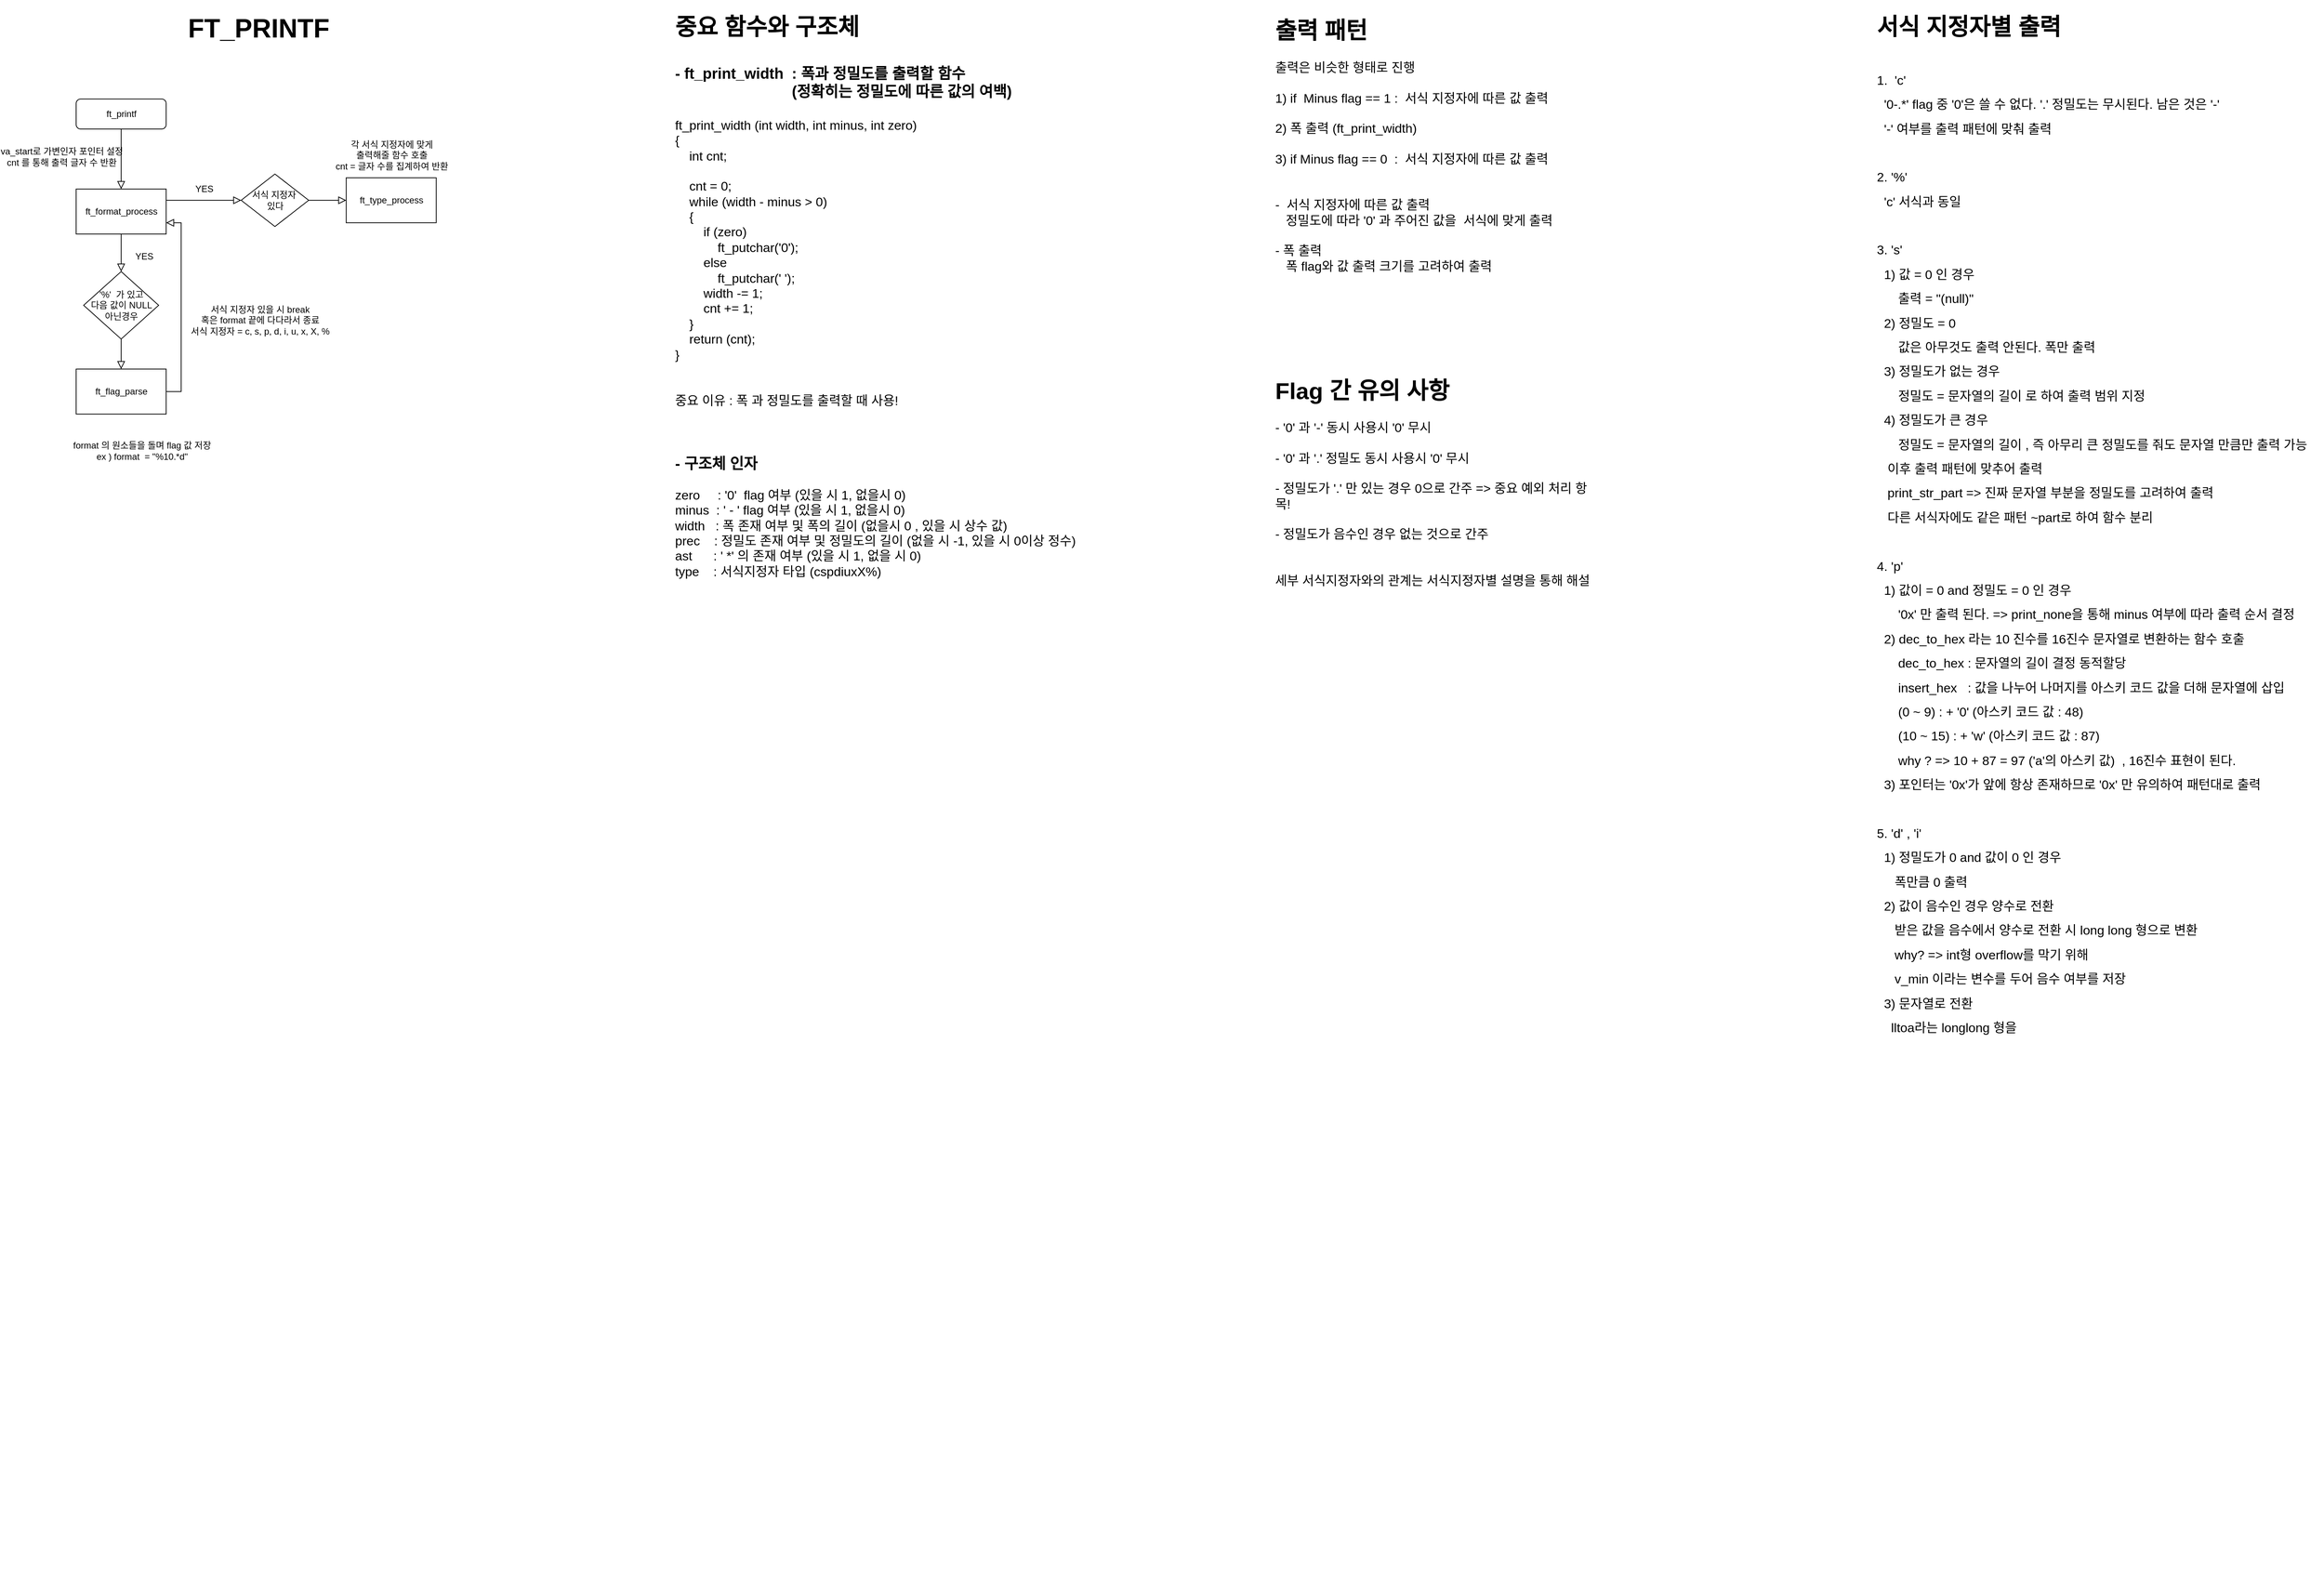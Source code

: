 <mxfile version="14.4.7" type="github">
  <diagram id="C5RBs43oDa-KdzZeNtuy" name="Page-1">
    <mxGraphModel dx="1631" dy="786" grid="1" gridSize="10" guides="1" tooltips="1" connect="1" arrows="1" fold="1" page="1" pageScale="1" pageWidth="827" pageHeight="1169" math="0" shadow="0">
      <root>
        <mxCell id="WIyWlLk6GJQsqaUBKTNV-0" />
        <mxCell id="WIyWlLk6GJQsqaUBKTNV-1" parent="WIyWlLk6GJQsqaUBKTNV-0" />
        <mxCell id="jbhYbt3t-bC4aFOuz0vU-21" value="&lt;h1&gt;&lt;font style=&quot;font-size: 31px&quot;&gt;중요 함수와 구조체&lt;/font&gt;&lt;/h1&gt;&lt;div&gt;&lt;b&gt;&lt;br&gt;&lt;/b&gt;&lt;/div&gt;&lt;div style=&quot;font-size: 20px&quot;&gt;&lt;font style=&quot;font-size: 20px&quot;&gt;&lt;b&gt;- ft_print_width&amp;nbsp; : 폭과 정밀도를 출력할 함수&amp;nbsp;&lt;/b&gt;&lt;/font&gt;&lt;/div&gt;&lt;div style=&quot;font-size: 20px&quot;&gt;&lt;font style=&quot;font-size: 20px&quot;&gt;&lt;b&gt;&amp;nbsp; &amp;nbsp; &amp;nbsp; &amp;nbsp; &amp;nbsp; &amp;nbsp; &amp;nbsp; &amp;nbsp; &amp;nbsp; &amp;nbsp; &amp;nbsp; &amp;nbsp; &amp;nbsp; &amp;nbsp; (정확히는 정밀도에 따른 값의 여백)&lt;/b&gt;&lt;/font&gt;&lt;/div&gt;&lt;div style=&quot;font-size: 20px&quot;&gt;&lt;font style=&quot;font-size: 20px&quot;&gt;&lt;br&gt;&lt;/font&gt;&lt;/div&gt;&lt;div style=&quot;font-size: 17px&quot;&gt;ft_print_width (int width, int minus, int zero)&lt;/div&gt;&lt;div style=&quot;font-size: 17px&quot;&gt;{&lt;/div&gt;&lt;div style=&quot;font-size: 17px&quot;&gt;&amp;nbsp; &amp;nbsp; int cnt;&lt;/div&gt;&lt;div style=&quot;font-size: 17px&quot;&gt;&lt;br&gt;&lt;/div&gt;&lt;div style=&quot;font-size: 17px&quot;&gt;&amp;nbsp; &amp;nbsp; cnt = 0;&lt;/div&gt;&lt;div style=&quot;font-size: 17px&quot;&gt;&amp;nbsp; &amp;nbsp; while (width - minus &amp;gt; 0)&lt;/div&gt;&lt;div style=&quot;font-size: 17px&quot;&gt;&amp;nbsp; &amp;nbsp; {&lt;/div&gt;&lt;div style=&quot;font-size: 17px&quot;&gt;&amp;nbsp; &amp;nbsp; &amp;nbsp; &amp;nbsp; if (zero)&lt;/div&gt;&lt;div style=&quot;font-size: 17px&quot;&gt;&amp;nbsp; &amp;nbsp; &amp;nbsp; &amp;nbsp; &amp;nbsp; &amp;nbsp; ft_putchar(&#39;0&#39;);&lt;/div&gt;&lt;div style=&quot;font-size: 17px&quot;&gt;&amp;nbsp; &amp;nbsp; &amp;nbsp; &amp;nbsp; else&lt;/div&gt;&lt;div style=&quot;font-size: 17px&quot;&gt;&amp;nbsp; &amp;nbsp; &amp;nbsp; &amp;nbsp; &amp;nbsp; &amp;nbsp; ft_putchar(&#39; &#39;);&lt;/div&gt;&lt;div style=&quot;font-size: 17px&quot;&gt;&amp;nbsp; &amp;nbsp; &amp;nbsp; &amp;nbsp; width -= 1;&lt;/div&gt;&lt;div style=&quot;font-size: 17px&quot;&gt;&amp;nbsp; &amp;nbsp; &amp;nbsp; &amp;nbsp; cnt += 1;&lt;/div&gt;&lt;div style=&quot;font-size: 17px&quot;&gt;&amp;nbsp; &amp;nbsp; }&lt;/div&gt;&lt;div style=&quot;font-size: 17px&quot;&gt;&amp;nbsp; &amp;nbsp; return (cnt);&lt;/div&gt;&lt;div style=&quot;font-size: 17px&quot;&gt;}&lt;/div&gt;&lt;div style=&quot;font-size: 17px&quot;&gt;&lt;br&gt;&lt;/div&gt;&lt;div style=&quot;font-size: 17px&quot;&gt;&lt;br&gt;&lt;/div&gt;&lt;div style=&quot;font-size: 17px&quot;&gt;중요 이유 : 폭 과 정밀도를 출력할 때 사용!&lt;/div&gt;&lt;div style=&quot;font-size: 17px&quot;&gt;&lt;br&gt;&lt;/div&gt;&lt;div style=&quot;font-size: 17px&quot;&gt;&lt;br&gt;&lt;/div&gt;&lt;div style=&quot;font-size: 17px&quot;&gt;&lt;br&gt;&lt;/div&gt;&lt;div&gt;&lt;font style=&quot;font-size: 20px&quot;&gt;&lt;b&gt;- 구조체 인자&lt;/b&gt;&lt;/font&gt;&lt;/div&gt;&lt;div style=&quot;font-size: 17px&quot;&gt;&lt;br&gt;&lt;/div&gt;&lt;div style=&quot;font-size: 17px&quot;&gt;zero&amp;nbsp; &amp;nbsp; &amp;nbsp;: &#39;0&#39;&amp;nbsp; flag 여부 (있을 시 1, 없을시 0)&lt;/div&gt;&lt;div style=&quot;font-size: 17px&quot;&gt;minus&amp;nbsp; : &#39; - &#39; flag 여부 (있을 시 1, 없을시 0)&lt;/div&gt;&lt;div style=&quot;font-size: 17px&quot;&gt;width&amp;nbsp; &amp;nbsp;: 폭 존재 여부 및 폭의 길이 (없을시 0 , 있을 시 상수 값)&lt;/div&gt;&lt;div style=&quot;font-size: 17px&quot;&gt;prec&amp;nbsp; &amp;nbsp; : 정밀도 존재 여부 및 정밀도의 길이 (없을 시 -1, 있을 시 0이상 정수)&lt;/div&gt;&lt;div style=&quot;font-size: 17px&quot;&gt;ast&amp;nbsp; &amp;nbsp; &amp;nbsp; : &#39; *&#39; 의 존재 여부 (있을 시 1, 없을 시 0)&lt;/div&gt;&lt;div style=&quot;font-size: 17px&quot;&gt;type&amp;nbsp; &amp;nbsp; : 서식지정자 타입 (cspdiuxX%)&amp;nbsp;&lt;/div&gt;&lt;div style=&quot;font-size: 17px&quot;&gt;&lt;br&gt;&lt;/div&gt;&lt;div style=&quot;font-size: 17px&quot;&gt;&lt;br&gt;&lt;/div&gt;&lt;div style=&quot;font-size: 17px&quot;&gt;&lt;br&gt;&lt;/div&gt;" style="text;html=1;strokeColor=none;fillColor=none;spacing=5;spacingTop=-20;whiteSpace=wrap;overflow=hidden;rounded=0;" vertex="1" parent="WIyWlLk6GJQsqaUBKTNV-1">
          <mxGeometry x="120" y="40" width="550" height="960" as="geometry" />
        </mxCell>
        <mxCell id="jbhYbt3t-bC4aFOuz0vU-23" value="" style="group;fontSize=12;" vertex="1" connectable="0" parent="WIyWlLk6GJQsqaUBKTNV-1">
          <mxGeometry x="-680" y="160" width="516.5" height="504" as="geometry" />
        </mxCell>
        <mxCell id="jbhYbt3t-bC4aFOuz0vU-9" value="format 의 원소들을 돌며 flag 값 저장 &lt;br style=&quot;font-size: 12px;&quot;&gt;ex ) format&amp;nbsp; = &quot;%10.*d&quot;" style="text;html=1;strokeColor=none;fillColor=none;align=center;verticalAlign=middle;whiteSpace=wrap;rounded=0;fontSize=12;" vertex="1" parent="jbhYbt3t-bC4aFOuz0vU-23">
          <mxGeometry y="434" width="189" height="70" as="geometry" />
        </mxCell>
        <mxCell id="jbhYbt3t-bC4aFOuz0vU-22" value="" style="group;fontSize=12;" vertex="1" connectable="0" parent="jbhYbt3t-bC4aFOuz0vU-23">
          <mxGeometry x="6.5" width="510" height="420" as="geometry" />
        </mxCell>
        <mxCell id="WIyWlLk6GJQsqaUBKTNV-3" value="ft_printf" style="rounded=1;whiteSpace=wrap;html=1;fontSize=12;glass=0;strokeWidth=1;shadow=0;" parent="jbhYbt3t-bC4aFOuz0vU-22" vertex="1">
          <mxGeometry width="120" height="40" as="geometry" />
        </mxCell>
        <mxCell id="WIyWlLk6GJQsqaUBKTNV-5" value="va_start로 가변인자 포인터 설정&lt;br style=&quot;font-size: 12px;&quot;&gt;cnt 를 통해 출력 글자 수 반환" style="edgeStyle=orthogonalEdgeStyle;rounded=0;html=1;jettySize=auto;orthogonalLoop=1;fontSize=12;endArrow=block;endFill=0;endSize=8;strokeWidth=1;shadow=0;labelBackgroundColor=none;exitX=0.5;exitY=1;exitDx=0;exitDy=0;entryX=0.5;entryY=0;entryDx=0;entryDy=0;" parent="jbhYbt3t-bC4aFOuz0vU-22" source="WIyWlLk6GJQsqaUBKTNV-3" target="jbhYbt3t-bC4aFOuz0vU-0" edge="1">
          <mxGeometry x="-0.077" y="-80" relative="1" as="geometry">
            <mxPoint as="offset" />
            <mxPoint x="270" y="30" as="sourcePoint" />
          </mxGeometry>
        </mxCell>
        <mxCell id="jbhYbt3t-bC4aFOuz0vU-0" value="ft_format_process" style="rounded=0;whiteSpace=wrap;html=1;fontSize=12;" vertex="1" parent="jbhYbt3t-bC4aFOuz0vU-22">
          <mxGeometry y="120" width="120" height="60" as="geometry" />
        </mxCell>
        <mxCell id="jbhYbt3t-bC4aFOuz0vU-5" value="ft_flag_parse" style="rounded=0;whiteSpace=wrap;html=1;fontSize=12;" vertex="1" parent="jbhYbt3t-bC4aFOuz0vU-22">
          <mxGeometry y="360" width="120" height="60" as="geometry" />
        </mxCell>
        <mxCell id="jbhYbt3t-bC4aFOuz0vU-6" value="&#39;%&#39;&amp;nbsp; 가 있고&lt;br style=&quot;font-size: 12px;&quot;&gt;다음 값이 NULL&lt;br style=&quot;font-size: 12px;&quot;&gt;아닌경우" style="rhombus;whiteSpace=wrap;html=1;fontSize=12;" vertex="1" parent="jbhYbt3t-bC4aFOuz0vU-22">
          <mxGeometry x="10" y="230" width="100" height="90" as="geometry" />
        </mxCell>
        <mxCell id="jbhYbt3t-bC4aFOuz0vU-7" value="" style="edgeStyle=orthogonalEdgeStyle;rounded=0;html=1;jettySize=auto;orthogonalLoop=1;fontSize=12;endArrow=block;endFill=0;endSize=8;strokeWidth=1;shadow=0;labelBackgroundColor=none;exitX=0.5;exitY=1;exitDx=0;exitDy=0;entryX=0.5;entryY=0;entryDx=0;entryDy=0;" edge="1" parent="jbhYbt3t-bC4aFOuz0vU-22" source="jbhYbt3t-bC4aFOuz0vU-0" target="jbhYbt3t-bC4aFOuz0vU-6">
          <mxGeometry x="-0.077" y="90" relative="1" as="geometry">
            <mxPoint as="offset" />
            <mxPoint x="70" y="50" as="sourcePoint" />
            <mxPoint x="70" y="180" as="targetPoint" />
          </mxGeometry>
        </mxCell>
        <mxCell id="jbhYbt3t-bC4aFOuz0vU-8" value="" style="edgeStyle=orthogonalEdgeStyle;rounded=0;html=1;jettySize=auto;orthogonalLoop=1;fontSize=12;endArrow=block;endFill=0;endSize=8;strokeWidth=1;shadow=0;labelBackgroundColor=none;exitX=0.5;exitY=1;exitDx=0;exitDy=0;entryX=0.5;entryY=0;entryDx=0;entryDy=0;" edge="1" parent="jbhYbt3t-bC4aFOuz0vU-22" source="jbhYbt3t-bC4aFOuz0vU-6" target="jbhYbt3t-bC4aFOuz0vU-5">
          <mxGeometry x="-0.077" y="90" relative="1" as="geometry">
            <mxPoint as="offset" />
            <mxPoint x="70" y="240" as="sourcePoint" />
            <mxPoint x="70" y="270" as="targetPoint" />
          </mxGeometry>
        </mxCell>
        <mxCell id="jbhYbt3t-bC4aFOuz0vU-10" value="서식 지정자 있을 시 break&lt;br style=&quot;font-size: 12px;&quot;&gt;혹은 format 끝에 다다라서 종료&lt;br style=&quot;font-size: 12px;&quot;&gt;서식 지정자 = c, s, p, d, i, u, x, X, %" style="text;html=1;strokeColor=none;fillColor=none;align=center;verticalAlign=middle;whiteSpace=wrap;rounded=0;fontSize=12;" vertex="1" parent="jbhYbt3t-bC4aFOuz0vU-22">
          <mxGeometry x="140" y="270" width="210" height="50" as="geometry" />
        </mxCell>
        <mxCell id="jbhYbt3t-bC4aFOuz0vU-11" value="" style="edgeStyle=orthogonalEdgeStyle;rounded=0;html=1;jettySize=auto;orthogonalLoop=1;fontSize=12;endArrow=block;endFill=0;endSize=8;strokeWidth=1;shadow=0;labelBackgroundColor=none;exitX=1;exitY=0.5;exitDx=0;exitDy=0;entryX=1;entryY=0.75;entryDx=0;entryDy=0;" edge="1" parent="jbhYbt3t-bC4aFOuz0vU-22" source="jbhYbt3t-bC4aFOuz0vU-5" target="jbhYbt3t-bC4aFOuz0vU-0">
          <mxGeometry x="-0.077" y="90" relative="1" as="geometry">
            <mxPoint as="offset" />
            <mxPoint x="70" y="330" as="sourcePoint" />
            <mxPoint x="70" y="370" as="targetPoint" />
            <Array as="points">
              <mxPoint x="140" y="390" />
              <mxPoint x="140" y="165" />
            </Array>
          </mxGeometry>
        </mxCell>
        <mxCell id="jbhYbt3t-bC4aFOuz0vU-12" value="" style="edgeStyle=orthogonalEdgeStyle;rounded=0;html=1;jettySize=auto;orthogonalLoop=1;fontSize=12;endArrow=block;endFill=0;endSize=8;strokeWidth=1;shadow=0;labelBackgroundColor=none;exitX=1;exitY=0.25;exitDx=0;exitDy=0;entryX=0;entryY=0.5;entryDx=0;entryDy=0;" edge="1" parent="jbhYbt3t-bC4aFOuz0vU-22" source="jbhYbt3t-bC4aFOuz0vU-0" target="jbhYbt3t-bC4aFOuz0vU-13">
          <mxGeometry x="-0.077" y="90" relative="1" as="geometry">
            <mxPoint as="offset" />
            <mxPoint x="240" y="20" as="sourcePoint" />
            <mxPoint x="200" y="135" as="targetPoint" />
            <Array as="points" />
          </mxGeometry>
        </mxCell>
        <mxCell id="jbhYbt3t-bC4aFOuz0vU-13" value="서식 지정자&amp;nbsp;&lt;br style=&quot;font-size: 12px;&quot;&gt;있다" style="rhombus;whiteSpace=wrap;html=1;fontSize=12;" vertex="1" parent="jbhYbt3t-bC4aFOuz0vU-22">
          <mxGeometry x="220" y="100" width="90" height="70" as="geometry" />
        </mxCell>
        <mxCell id="jbhYbt3t-bC4aFOuz0vU-15" value="YES" style="text;html=1;resizable=0;autosize=1;align=center;verticalAlign=middle;points=[];fillColor=none;strokeColor=none;rounded=0;fontSize=12;" vertex="1" parent="jbhYbt3t-bC4aFOuz0vU-22">
          <mxGeometry x="70" y="200" width="40" height="20" as="geometry" />
        </mxCell>
        <mxCell id="jbhYbt3t-bC4aFOuz0vU-16" value="YES" style="text;html=1;resizable=0;autosize=1;align=center;verticalAlign=middle;points=[];fillColor=none;strokeColor=none;rounded=0;fontSize=12;" vertex="1" parent="jbhYbt3t-bC4aFOuz0vU-22">
          <mxGeometry x="150" y="110" width="40" height="20" as="geometry" />
        </mxCell>
        <mxCell id="jbhYbt3t-bC4aFOuz0vU-17" value="ft_type_process" style="whiteSpace=wrap;html=1;fontSize=12;" vertex="1" parent="jbhYbt3t-bC4aFOuz0vU-22">
          <mxGeometry x="360" y="105" width="120" height="60" as="geometry" />
        </mxCell>
        <mxCell id="jbhYbt3t-bC4aFOuz0vU-18" value="" style="edgeStyle=orthogonalEdgeStyle;rounded=0;html=1;jettySize=auto;orthogonalLoop=1;fontSize=12;endArrow=block;endFill=0;endSize=8;strokeWidth=1;shadow=0;labelBackgroundColor=none;exitX=1;exitY=0.5;exitDx=0;exitDy=0;entryX=0;entryY=0.5;entryDx=0;entryDy=0;" edge="1" parent="jbhYbt3t-bC4aFOuz0vU-22" source="jbhYbt3t-bC4aFOuz0vU-13" target="jbhYbt3t-bC4aFOuz0vU-17">
          <mxGeometry x="-0.077" y="90" relative="1" as="geometry">
            <mxPoint as="offset" />
            <mxPoint x="130" y="145" as="sourcePoint" />
            <mxPoint x="230" y="145" as="targetPoint" />
            <Array as="points" />
          </mxGeometry>
        </mxCell>
        <mxCell id="jbhYbt3t-bC4aFOuz0vU-19" value="각 서식 지정자에 맞게&lt;br style=&quot;font-size: 12px;&quot;&gt;출력해줄 함수 호출&lt;br style=&quot;font-size: 12px;&quot;&gt;cnt = 글자 수를 집계하여 반환" style="text;html=1;resizable=0;autosize=1;align=center;verticalAlign=middle;points=[];fillColor=none;strokeColor=none;rounded=0;fontSize=12;" vertex="1" parent="jbhYbt3t-bC4aFOuz0vU-22">
          <mxGeometry x="340" y="50" width="160" height="50" as="geometry" />
        </mxCell>
        <mxCell id="jbhYbt3t-bC4aFOuz0vU-25" value="&lt;h1&gt;&lt;font style=&quot;font-size: 35px&quot;&gt;FT_PRINTF&lt;/font&gt;&lt;/h1&gt;" style="text;html=1;strokeColor=none;fillColor=none;align=center;verticalAlign=middle;whiteSpace=wrap;rounded=0;labelBorderColor=none;labelBackgroundColor=none;" vertex="1" parent="WIyWlLk6GJQsqaUBKTNV-1">
          <mxGeometry x="-540" y="30" width="220" height="70" as="geometry" />
        </mxCell>
        <mxCell id="jbhYbt3t-bC4aFOuz0vU-26" value="&lt;h1 style=&quot;font-size: 31px&quot;&gt;출력 패턴&lt;/h1&gt;&lt;div style=&quot;font-size: 17px&quot;&gt;출력은 비슷한 형태로 진행&lt;/div&gt;&lt;div style=&quot;font-size: 17px&quot;&gt;&lt;br&gt;&lt;/div&gt;&lt;div style=&quot;font-size: 17px&quot;&gt;1) if&amp;nbsp; Minus flag == 1 :&amp;nbsp; 서식 지정자에 따른 값 출력&lt;/div&gt;&lt;div style=&quot;font-size: 17px&quot;&gt;&lt;br&gt;&lt;/div&gt;&lt;div style=&quot;font-size: 17px&quot;&gt;2) 폭 출력 (ft_print_width)&lt;/div&gt;&lt;div style=&quot;font-size: 17px&quot;&gt;&lt;br&gt;&lt;/div&gt;&lt;div style=&quot;font-size: 17px&quot;&gt;3) if Minus flag == 0&amp;nbsp; :&amp;nbsp; 서식 지정자에 따른 값 출력&amp;nbsp;&lt;/div&gt;&lt;div style=&quot;font-size: 17px&quot;&gt;&lt;br&gt;&lt;/div&gt;&lt;div style=&quot;font-size: 17px&quot;&gt;&lt;br&gt;&lt;/div&gt;&lt;span style=&quot;font-size: 17px&quot;&gt;-&amp;nbsp; 서식 지정자에 따른 값 출력&lt;br&gt;&amp;nbsp; &amp;nbsp;정밀도에 따라 &#39;0&#39; 과 주어진 값을&amp;nbsp; 서식에 맞게 출력&lt;br&gt;&lt;br&gt;- 폭 출력&lt;br&gt;&amp;nbsp; &amp;nbsp;폭 flag와 값 출력 크기를 고려하여 출력&lt;br&gt;&lt;/span&gt;" style="text;html=1;strokeColor=none;fillColor=none;spacing=5;spacingTop=-20;whiteSpace=wrap;overflow=hidden;rounded=0;labelBackgroundColor=none;fontSize=12;" vertex="1" parent="WIyWlLk6GJQsqaUBKTNV-1">
          <mxGeometry x="920" y="40" width="440" height="400" as="geometry" />
        </mxCell>
        <mxCell id="jbhYbt3t-bC4aFOuz0vU-27" value="&lt;h1 style=&quot;font-size: 31px&quot;&gt;Flag 간 유의 사항&lt;/h1&gt;&lt;div style=&quot;font-size: 17px&quot;&gt;&lt;/div&gt;&lt;span style=&quot;font-size: 17px&quot;&gt;- &#39;0&#39; 과 &#39;-&#39; 동시 사용시 &#39;0&#39; 무시&lt;br&gt;&lt;br&gt;- &#39;0&#39; 과 &#39;.&#39; 정밀도 동시 사용시 &#39;0&#39; 무시&lt;br&gt;&lt;br&gt;- 정밀도가 &#39;.&#39; 만 있는 경우 0으로 간주 =&amp;gt; 중요 예외 처리 항목!&lt;br&gt;&lt;br&gt;- 정밀도가 음수인 경우 없는 것으로 간주&lt;br&gt;&lt;br&gt;&lt;br&gt;세부 서식지정자와의 관계는 서식지정자별 설명을 통해 해설&lt;br&gt;&lt;/span&gt;" style="text;html=1;strokeColor=none;fillColor=none;spacing=5;spacingTop=-20;whiteSpace=wrap;overflow=hidden;rounded=0;labelBackgroundColor=none;fontSize=12;" vertex="1" parent="WIyWlLk6GJQsqaUBKTNV-1">
          <mxGeometry x="920" y="520" width="440" height="400" as="geometry" />
        </mxCell>
        <mxCell id="jbhYbt3t-bC4aFOuz0vU-28" value="&lt;h1&gt;&lt;font style=&quot;font-size: 31px&quot;&gt;서식 지정자별 출력&lt;/font&gt;&lt;/h1&gt;&lt;p&gt;&lt;br&gt;&lt;/p&gt;&lt;p&gt;&lt;span style=&quot;font-size: 17px&quot;&gt;1.&amp;nbsp; &#39;c&#39;&lt;/span&gt;&lt;/p&gt;&lt;p&gt;&lt;span style=&quot;font-size: 17px&quot;&gt;&amp;nbsp; &#39;0-.*&#39; flag 중 &#39;0&#39;은 쓸 수 없다. &#39;.&#39; 정밀도는 무시된다. 남은 것은 &#39;-&#39;&amp;nbsp;&lt;/span&gt;&lt;/p&gt;&lt;p&gt;&lt;span style=&quot;font-size: 17px&quot;&gt;&amp;nbsp; &#39;-&#39; 여부를 출력 패턴에 맞춰 출력&lt;/span&gt;&lt;/p&gt;&lt;p&gt;&lt;span style=&quot;font-size: 17px&quot;&gt;&lt;br&gt;&lt;/span&gt;&lt;/p&gt;&lt;p&gt;&lt;span style=&quot;font-size: 17px&quot;&gt;2. &#39;%&#39;&lt;/span&gt;&lt;/p&gt;&lt;p&gt;&lt;span style=&quot;font-size: 17px&quot;&gt;&amp;nbsp; &#39;c&#39; 서식과 동일&lt;/span&gt;&lt;/p&gt;&lt;p&gt;&lt;span style=&quot;font-size: 17px&quot;&gt;&lt;br&gt;&lt;/span&gt;&lt;/p&gt;&lt;p&gt;&lt;span style=&quot;font-size: 17px&quot;&gt;3. &#39;s&#39;&lt;/span&gt;&lt;/p&gt;&lt;p&gt;&lt;span style=&quot;font-size: 17px&quot;&gt;&amp;nbsp; 1) 값 = 0 인 경우&lt;/span&gt;&lt;/p&gt;&lt;p&gt;&lt;span style=&quot;font-size: 17px&quot;&gt;&amp;nbsp; &amp;nbsp; &amp;nbsp; 출력 = &quot;(null)&quot;&lt;/span&gt;&lt;/p&gt;&lt;p&gt;&lt;span style=&quot;font-size: 17px&quot;&gt;&amp;nbsp; 2) 정밀도 = 0&lt;/span&gt;&lt;/p&gt;&lt;p&gt;&lt;span style=&quot;font-size: 17px&quot;&gt;&amp;nbsp; &amp;nbsp; &amp;nbsp; 값은 아무것도 출력 안된다. 폭만 출력&lt;/span&gt;&lt;/p&gt;&lt;p&gt;&lt;span style=&quot;font-size: 17px&quot;&gt;&amp;nbsp; 3) 정밀도가 없는 경우&lt;/span&gt;&lt;/p&gt;&lt;p&gt;&lt;span style=&quot;font-size: 17px&quot;&gt;&amp;nbsp; &amp;nbsp; &amp;nbsp; 정밀도 = 문자열의 길이 로 하여 출력 범위 지정&lt;/span&gt;&lt;/p&gt;&lt;p&gt;&lt;span style=&quot;font-size: 17px&quot;&gt;&amp;nbsp; 4) 정밀도가 큰 경우&lt;/span&gt;&lt;/p&gt;&lt;p&gt;&lt;span style=&quot;font-size: 17px&quot;&gt;&amp;nbsp; &amp;nbsp; &amp;nbsp; 정밀도 = 문자열의 길이 , 즉 아무리 큰 정밀도를 줘도 문자열 만큼만 출력 가능&lt;/span&gt;&lt;/p&gt;&lt;p&gt;&lt;span style=&quot;font-size: 17px&quot;&gt;&amp;nbsp; &amp;nbsp;이후 출력 패턴에 맞추어 출력&lt;/span&gt;&lt;/p&gt;&lt;p&gt;&lt;span style=&quot;font-size: 17px&quot;&gt;&amp;nbsp; &amp;nbsp;print_str_part =&amp;gt; 진짜 문자열 부분을 정밀도를 고려하여 출력&lt;/span&gt;&lt;/p&gt;&lt;p&gt;&lt;span style=&quot;font-size: 17px&quot;&gt;&amp;nbsp; &amp;nbsp;다른 서식자에도 같은 패턴 ~part로 하여 함수 분리&lt;/span&gt;&lt;/p&gt;&lt;p&gt;&lt;span style=&quot;font-size: 17px&quot;&gt;&lt;br&gt;&lt;/span&gt;&lt;/p&gt;&lt;p&gt;&lt;span style=&quot;font-size: 17px&quot;&gt;4. &#39;p&#39;&lt;/span&gt;&lt;/p&gt;&lt;p&gt;&lt;span style=&quot;font-size: 17px&quot;&gt;&amp;nbsp; 1) 값이 = 0 and 정밀도 = 0 인 경우&lt;/span&gt;&lt;/p&gt;&lt;p&gt;&lt;span style=&quot;font-size: 17px&quot;&gt;&amp;nbsp; &amp;nbsp; &amp;nbsp; &#39;0x&#39; 만 출력 된다. =&amp;gt; print_none을 통해 minus 여부에 따라 출력 순서 결정&lt;/span&gt;&lt;/p&gt;&lt;p&gt;&lt;span style=&quot;font-size: 17px&quot;&gt;&amp;nbsp; 2) dec_to_hex 라는 10 진수를 16진수 문자열로 변환하는 함수 호출&lt;/span&gt;&lt;/p&gt;&lt;p&gt;&lt;span style=&quot;font-size: 17px&quot;&gt;&amp;nbsp; &amp;nbsp; &amp;nbsp; dec_to_hex : 문자열의 길이 결정 동적할당&lt;/span&gt;&lt;/p&gt;&lt;p&gt;&lt;span style=&quot;font-size: 17px&quot;&gt;&amp;nbsp; &amp;nbsp; &amp;nbsp; insert_hex&amp;nbsp; &amp;nbsp;: 값을 나누어 나머지를 아스키 코드 값을 더해 문자열에 삽입&lt;/span&gt;&lt;/p&gt;&lt;p&gt;&lt;span style=&quot;font-size: 17px&quot;&gt;&amp;nbsp; &amp;nbsp; &amp;nbsp; (0 ~ 9) : + &#39;0&#39; (아스키 코드 값 : 48)&lt;/span&gt;&lt;/p&gt;&lt;p&gt;&lt;span style=&quot;font-size: 17px&quot;&gt;&amp;nbsp; &amp;nbsp; &amp;nbsp; (10 ~ 15) : + &#39;w&#39; (아스키 코드 값 : 87)&lt;/span&gt;&lt;/p&gt;&lt;p&gt;&lt;span style=&quot;font-size: 17px&quot;&gt;&amp;nbsp; &amp;nbsp; &amp;nbsp; why ? =&amp;gt; 10 + 87 = 97 (&#39;a&#39;의 아스키 값)&amp;nbsp; , 16진수 표현이 된다.&lt;/span&gt;&lt;/p&gt;&lt;p&gt;&lt;span style=&quot;font-size: 17px&quot;&gt;&amp;nbsp; 3) 포인터는 &#39;0x&#39;가 앞에 항상 존재하므로 &#39;0x&#39; 만 유의하여 패턴대로 출력&amp;nbsp;&lt;/span&gt;&lt;br&gt;&lt;/p&gt;&lt;p&gt;&lt;span style=&quot;font-size: 17px&quot;&gt;&lt;br&gt;&lt;/span&gt;&lt;/p&gt;&lt;p&gt;&lt;span style=&quot;font-size: 17px&quot;&gt;5. &#39;d&#39; , &#39;i&#39;&lt;/span&gt;&lt;/p&gt;&lt;p&gt;&lt;span style=&quot;font-size: 17px&quot;&gt;&amp;nbsp; 1) 정밀도가 0 and 값이 0 인 경우&lt;/span&gt;&lt;/p&gt;&lt;p&gt;&lt;span style=&quot;font-size: 17px&quot;&gt;&amp;nbsp; &amp;nbsp; &amp;nbsp;폭만큼 0 출력&lt;/span&gt;&lt;/p&gt;&lt;p&gt;&lt;span style=&quot;font-size: 17px&quot;&gt;&amp;nbsp; 2) 값이 음수인 경우 양수로 전환&amp;nbsp;&lt;/span&gt;&lt;/p&gt;&lt;p&gt;&lt;span style=&quot;font-size: 17px&quot;&gt;&amp;nbsp; &amp;nbsp; &amp;nbsp;받은 값을 음수에서 양수로 전환 시 long long 형으로 변환&amp;nbsp;&lt;/span&gt;&lt;/p&gt;&lt;p&gt;&lt;span style=&quot;font-size: 17px&quot;&gt;&amp;nbsp; &amp;nbsp; &amp;nbsp;why? =&amp;gt; int형 overflow를 막기 위해&lt;/span&gt;&lt;/p&gt;&lt;p&gt;&lt;span style=&quot;font-size: 17px&quot;&gt;&amp;nbsp; &amp;nbsp; &amp;nbsp;v_min 이라는 변수를 두어 음수 여부를 저장&lt;/span&gt;&lt;/p&gt;&lt;p&gt;&lt;span style=&quot;font-size: 17px&quot;&gt;&amp;nbsp; 3) 문자열로 전환&lt;/span&gt;&lt;/p&gt;&lt;p&gt;&lt;span style=&quot;font-size: 17px&quot;&gt;&amp;nbsp; &amp;nbsp; lltoa라는 longlong 형을&amp;nbsp;&lt;/span&gt;&lt;/p&gt;" style="text;html=1;strokeColor=none;fillColor=none;spacing=5;spacingTop=-20;whiteSpace=wrap;overflow=hidden;rounded=0;labelBackgroundColor=none;fontSize=12;" vertex="1" parent="WIyWlLk6GJQsqaUBKTNV-1">
          <mxGeometry x="1722" y="40" width="600" height="2100" as="geometry" />
        </mxCell>
      </root>
    </mxGraphModel>
  </diagram>
</mxfile>
